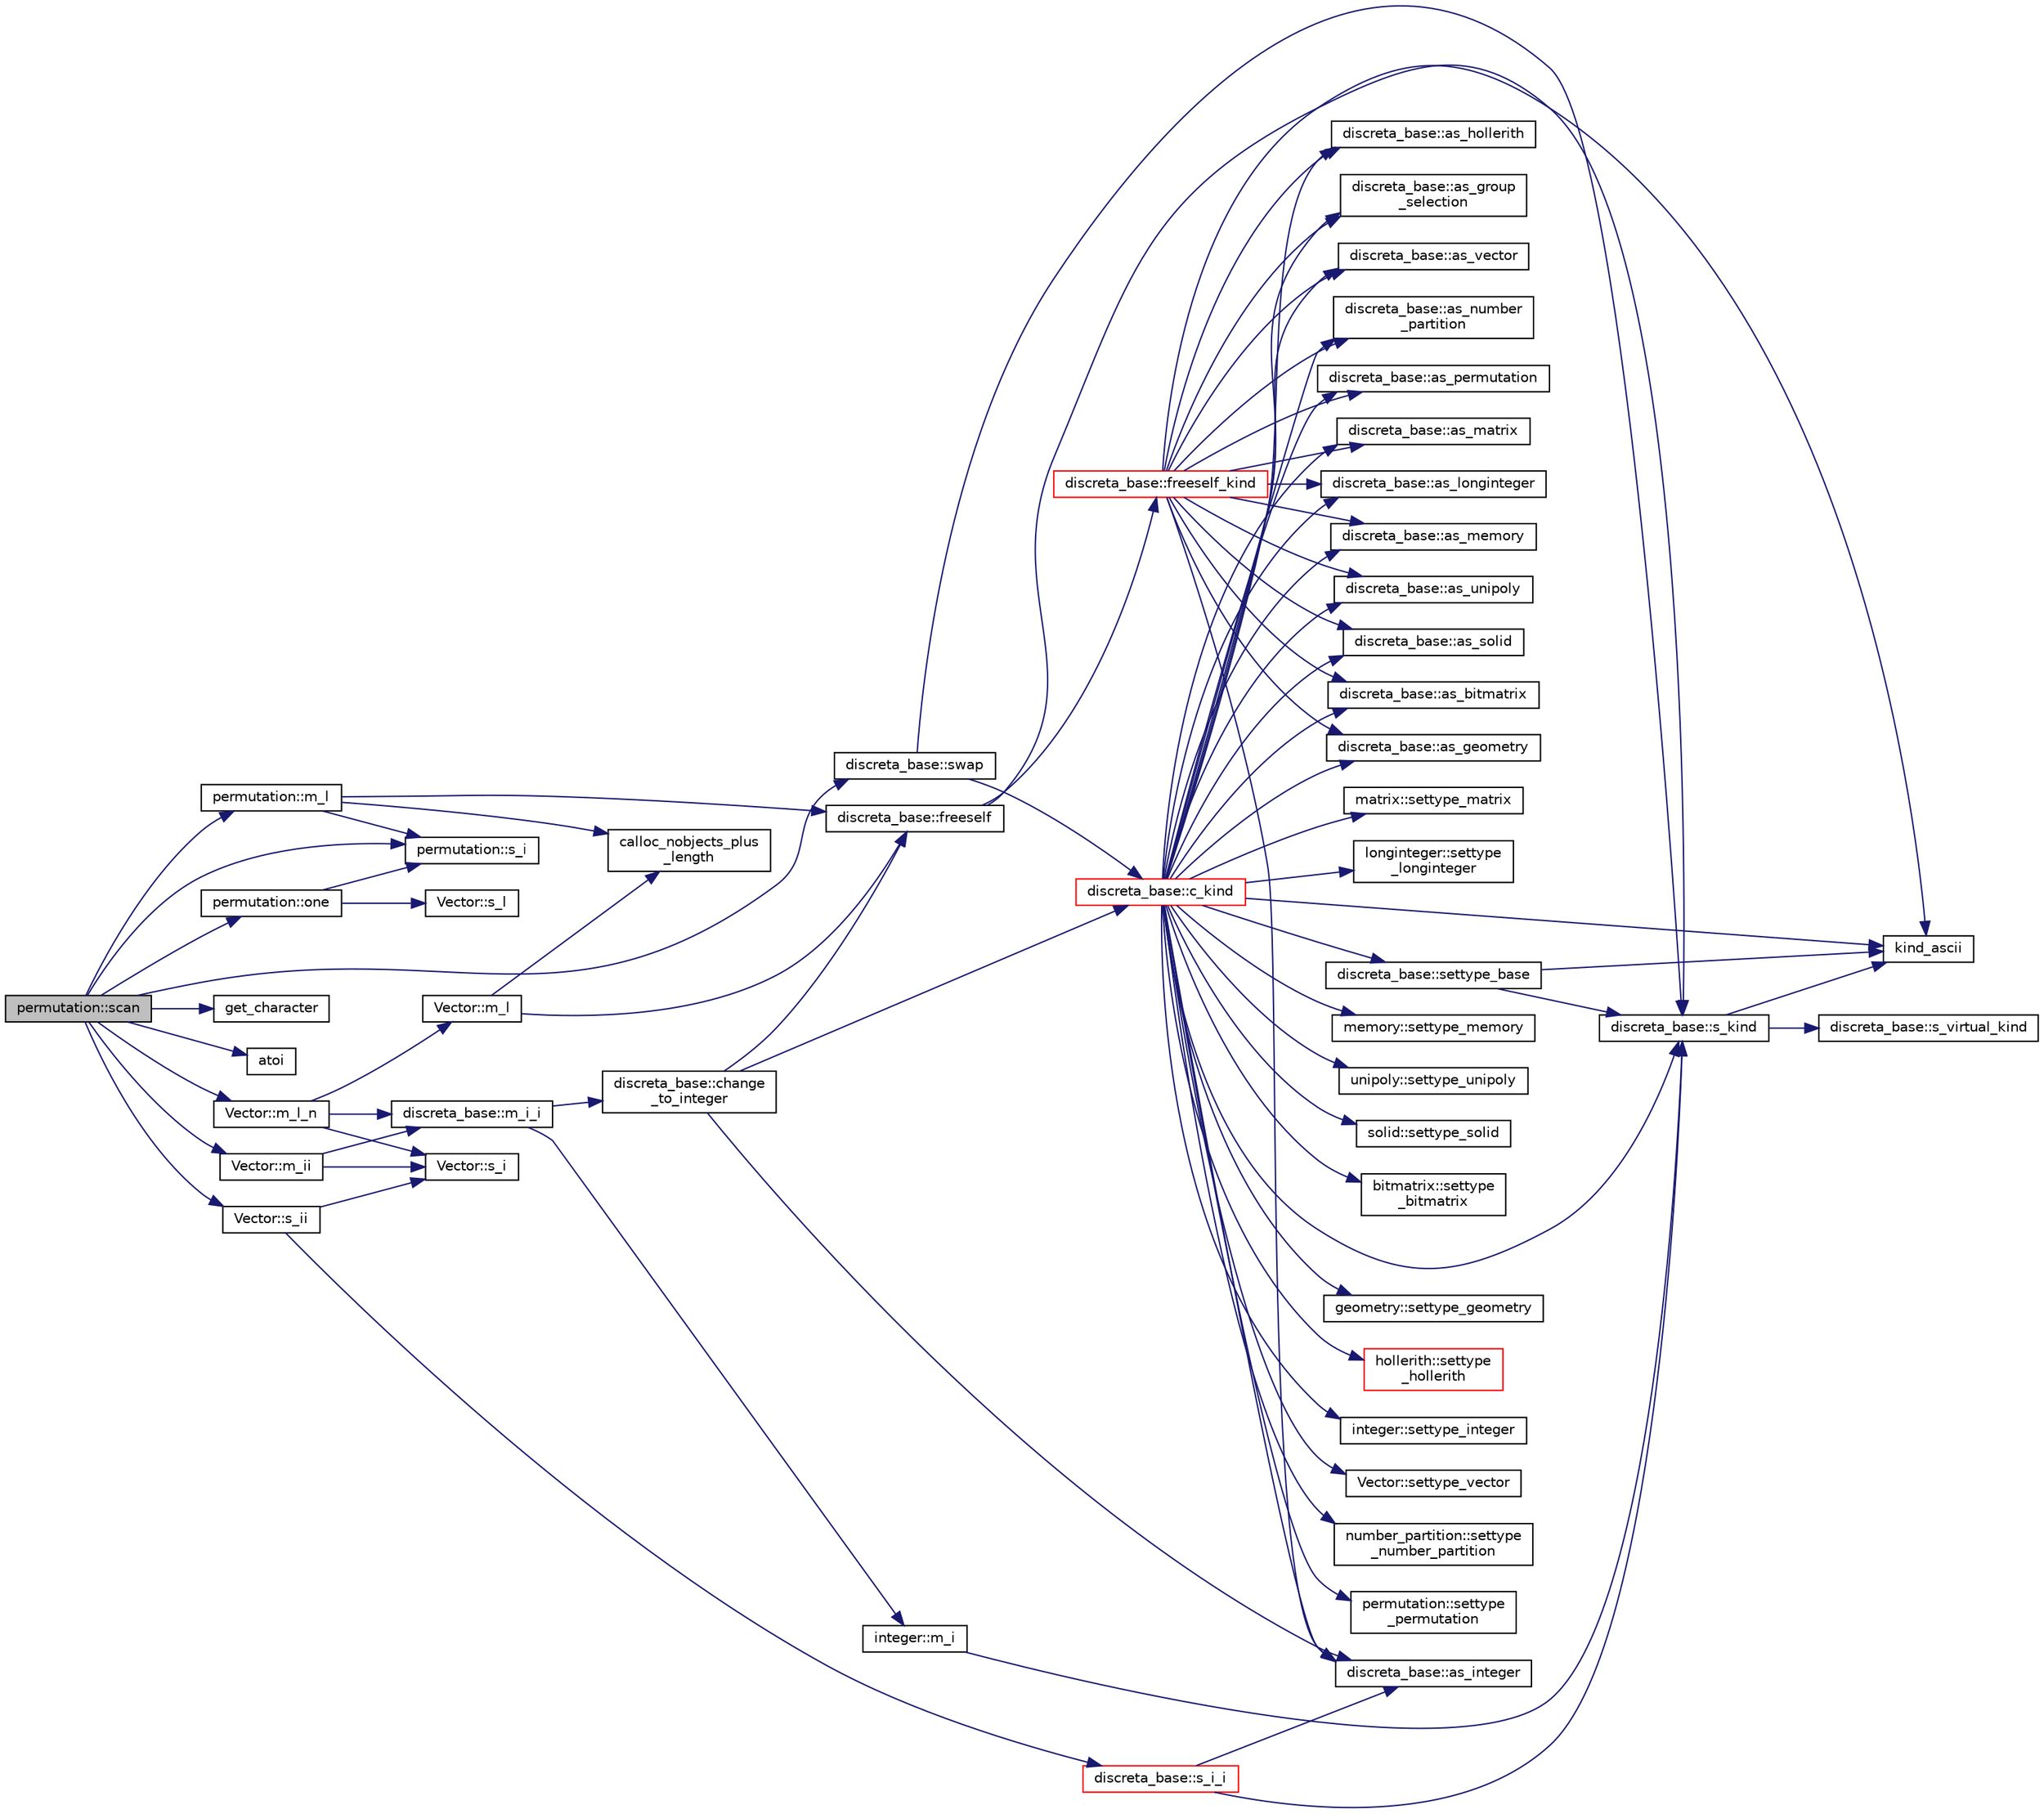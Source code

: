 digraph "permutation::scan"
{
  edge [fontname="Helvetica",fontsize="10",labelfontname="Helvetica",labelfontsize="10"];
  node [fontname="Helvetica",fontsize="10",shape=record];
  rankdir="LR";
  Node2159 [label="permutation::scan",height=0.2,width=0.4,color="black", fillcolor="grey75", style="filled", fontcolor="black"];
  Node2159 -> Node2160 [color="midnightblue",fontsize="10",style="solid",fontname="Helvetica"];
  Node2160 [label="permutation::m_l",height=0.2,width=0.4,color="black", fillcolor="white", style="filled",URL="$d0/d08/classpermutation.html#a9cf73421f89b2c24cf2d08f002752030"];
  Node2160 -> Node2161 [color="midnightblue",fontsize="10",style="solid",fontname="Helvetica"];
  Node2161 [label="discreta_base::freeself",height=0.2,width=0.4,color="black", fillcolor="white", style="filled",URL="$d7/d71/classdiscreta__base.html#a9a3c9501a562293b5667c11b9174d6e5"];
  Node2161 -> Node2162 [color="midnightblue",fontsize="10",style="solid",fontname="Helvetica"];
  Node2162 [label="discreta_base::freeself_kind",height=0.2,width=0.4,color="red", fillcolor="white", style="filled",URL="$d7/d71/classdiscreta__base.html#a63a23ada2165b3838fab719ed458cec8"];
  Node2162 -> Node2170 [color="midnightblue",fontsize="10",style="solid",fontname="Helvetica"];
  Node2170 [label="discreta_base::as_integer",height=0.2,width=0.4,color="black", fillcolor="white", style="filled",URL="$d7/d71/classdiscreta__base.html#a00d7691eaf874fd283d942692fe8dd26"];
  Node2162 -> Node2172 [color="midnightblue",fontsize="10",style="solid",fontname="Helvetica"];
  Node2172 [label="discreta_base::as_vector",height=0.2,width=0.4,color="black", fillcolor="white", style="filled",URL="$d7/d71/classdiscreta__base.html#a7bdd6cae39c380b128ee9e17e42cf020"];
  Node2162 -> Node2175 [color="midnightblue",fontsize="10",style="solid",fontname="Helvetica"];
  Node2175 [label="discreta_base::as_number\l_partition",height=0.2,width=0.4,color="black", fillcolor="white", style="filled",URL="$d7/d71/classdiscreta__base.html#a307aa09de0e925d46697707968ffab00"];
  Node2162 -> Node2177 [color="midnightblue",fontsize="10",style="solid",fontname="Helvetica"];
  Node2177 [label="discreta_base::as_permutation",height=0.2,width=0.4,color="black", fillcolor="white", style="filled",URL="$d7/d71/classdiscreta__base.html#aa4e72f36a82984239b12ae831e131098"];
  Node2162 -> Node2179 [color="midnightblue",fontsize="10",style="solid",fontname="Helvetica"];
  Node2179 [label="discreta_base::as_matrix",height=0.2,width=0.4,color="black", fillcolor="white", style="filled",URL="$d7/d71/classdiscreta__base.html#ae4d7f56d917a4707b838fbffde6467ff"];
  Node2162 -> Node2182 [color="midnightblue",fontsize="10",style="solid",fontname="Helvetica"];
  Node2182 [label="discreta_base::as_longinteger",height=0.2,width=0.4,color="black", fillcolor="white", style="filled",URL="$d7/d71/classdiscreta__base.html#a20a094639eb711b10c8694c51937f7cd"];
  Node2162 -> Node2185 [color="midnightblue",fontsize="10",style="solid",fontname="Helvetica"];
  Node2185 [label="discreta_base::as_memory",height=0.2,width=0.4,color="black", fillcolor="white", style="filled",URL="$d7/d71/classdiscreta__base.html#ad94b2d7dce0cd4fa22db57f6e79c4bd2"];
  Node2162 -> Node2187 [color="midnightblue",fontsize="10",style="solid",fontname="Helvetica"];
  Node2187 [label="discreta_base::as_unipoly",height=0.2,width=0.4,color="black", fillcolor="white", style="filled",URL="$d7/d71/classdiscreta__base.html#ad50d8027f039fe5c2478cddb243adc9d"];
  Node2162 -> Node2189 [color="midnightblue",fontsize="10",style="solid",fontname="Helvetica"];
  Node2189 [label="discreta_base::as_solid",height=0.2,width=0.4,color="black", fillcolor="white", style="filled",URL="$d7/d71/classdiscreta__base.html#a1fc5f2b85ec97ab0a69dd64903c970a5"];
  Node2162 -> Node2191 [color="midnightblue",fontsize="10",style="solid",fontname="Helvetica"];
  Node2191 [label="discreta_base::as_bitmatrix",height=0.2,width=0.4,color="black", fillcolor="white", style="filled",URL="$d7/d71/classdiscreta__base.html#a071ad54ea8ef6c9d1d15f532e5a76df6"];
  Node2162 -> Node2193 [color="midnightblue",fontsize="10",style="solid",fontname="Helvetica"];
  Node2193 [label="discreta_base::as_geometry",height=0.2,width=0.4,color="black", fillcolor="white", style="filled",URL="$d7/d71/classdiscreta__base.html#a38fc7b4cdd830703e9d87354b79bc5c8"];
  Node2162 -> Node2195 [color="midnightblue",fontsize="10",style="solid",fontname="Helvetica"];
  Node2195 [label="discreta_base::as_hollerith",height=0.2,width=0.4,color="black", fillcolor="white", style="filled",URL="$d7/d71/classdiscreta__base.html#a3e66f82711f314710107e2f29e589690"];
  Node2162 -> Node2197 [color="midnightblue",fontsize="10",style="solid",fontname="Helvetica"];
  Node2197 [label="discreta_base::as_group\l_selection",height=0.2,width=0.4,color="black", fillcolor="white", style="filled",URL="$d7/d71/classdiscreta__base.html#aae1bac4883c567718bef9fb610abbdc8"];
  Node2162 -> Node2166 [color="midnightblue",fontsize="10",style="solid",fontname="Helvetica"];
  Node2166 [label="kind_ascii",height=0.2,width=0.4,color="black", fillcolor="white", style="filled",URL="$d9/d60/discreta_8h.html#ad0ce825a9f29bc6cec27e1b64cfe27bf"];
  Node2161 -> Node2164 [color="midnightblue",fontsize="10",style="solid",fontname="Helvetica"];
  Node2164 [label="discreta_base::s_kind",height=0.2,width=0.4,color="black", fillcolor="white", style="filled",URL="$d7/d71/classdiscreta__base.html#a8a830025c74adbbc3362418a7c2ba157"];
  Node2164 -> Node2165 [color="midnightblue",fontsize="10",style="solid",fontname="Helvetica"];
  Node2165 [label="discreta_base::s_virtual_kind",height=0.2,width=0.4,color="black", fillcolor="white", style="filled",URL="$d7/d71/classdiscreta__base.html#a52778a6d6943a468be083d0785d418fb"];
  Node2164 -> Node2166 [color="midnightblue",fontsize="10",style="solid",fontname="Helvetica"];
  Node2160 -> Node2209 [color="midnightblue",fontsize="10",style="solid",fontname="Helvetica"];
  Node2209 [label="calloc_nobjects_plus\l_length",height=0.2,width=0.4,color="black", fillcolor="white", style="filled",URL="$d9/d60/discreta_8h.html#a71599d54c8c17dfa065a363f5cdd0aa4"];
  Node2160 -> Node2210 [color="midnightblue",fontsize="10",style="solid",fontname="Helvetica"];
  Node2210 [label="permutation::s_i",height=0.2,width=0.4,color="black", fillcolor="white", style="filled",URL="$d0/d08/classpermutation.html#ab8c74af5111dbf8808da04214b918873"];
  Node2159 -> Node2211 [color="midnightblue",fontsize="10",style="solid",fontname="Helvetica"];
  Node2211 [label="Vector::m_l_n",height=0.2,width=0.4,color="black", fillcolor="white", style="filled",URL="$d5/db2/class_vector.html#a5c7c126e6266ecdc832c5ce5bc1cca2f"];
  Node2211 -> Node2212 [color="midnightblue",fontsize="10",style="solid",fontname="Helvetica"];
  Node2212 [label="Vector::m_l",height=0.2,width=0.4,color="black", fillcolor="white", style="filled",URL="$d5/db2/class_vector.html#a00f5520c2a6b4f5282a1a8bcf8ea74eb"];
  Node2212 -> Node2161 [color="midnightblue",fontsize="10",style="solid",fontname="Helvetica"];
  Node2212 -> Node2209 [color="midnightblue",fontsize="10",style="solid",fontname="Helvetica"];
  Node2211 -> Node2213 [color="midnightblue",fontsize="10",style="solid",fontname="Helvetica"];
  Node2213 [label="Vector::s_i",height=0.2,width=0.4,color="black", fillcolor="white", style="filled",URL="$d5/db2/class_vector.html#a1c4fe1752523df8119f70dd550244871"];
  Node2211 -> Node2214 [color="midnightblue",fontsize="10",style="solid",fontname="Helvetica"];
  Node2214 [label="discreta_base::m_i_i",height=0.2,width=0.4,color="black", fillcolor="white", style="filled",URL="$d7/d71/classdiscreta__base.html#aa231464a9d4bc233f66608021c9ad997"];
  Node2214 -> Node2215 [color="midnightblue",fontsize="10",style="solid",fontname="Helvetica"];
  Node2215 [label="discreta_base::change\l_to_integer",height=0.2,width=0.4,color="black", fillcolor="white", style="filled",URL="$d7/d71/classdiscreta__base.html#a58a5a5bd8f8e6f2dd7b4483b66dc7bb9"];
  Node2215 -> Node2161 [color="midnightblue",fontsize="10",style="solid",fontname="Helvetica"];
  Node2215 -> Node2216 [color="midnightblue",fontsize="10",style="solid",fontname="Helvetica"];
  Node2216 [label="discreta_base::c_kind",height=0.2,width=0.4,color="red", fillcolor="white", style="filled",URL="$d7/d71/classdiscreta__base.html#adc2ff61589c2d083688e7a43f333cb62"];
  Node2216 -> Node2217 [color="midnightblue",fontsize="10",style="solid",fontname="Helvetica"];
  Node2217 [label="discreta_base::settype_base",height=0.2,width=0.4,color="black", fillcolor="white", style="filled",URL="$d7/d71/classdiscreta__base.html#a4f42899a89447d1c3993ea07c38f8ad4"];
  Node2217 -> Node2164 [color="midnightblue",fontsize="10",style="solid",fontname="Helvetica"];
  Node2217 -> Node2166 [color="midnightblue",fontsize="10",style="solid",fontname="Helvetica"];
  Node2216 -> Node2170 [color="midnightblue",fontsize="10",style="solid",fontname="Helvetica"];
  Node2216 -> Node2218 [color="midnightblue",fontsize="10",style="solid",fontname="Helvetica"];
  Node2218 [label="integer::settype_integer",height=0.2,width=0.4,color="black", fillcolor="white", style="filled",URL="$d0/de5/classinteger.html#a6265c65ef311229acd513d748faba796"];
  Node2216 -> Node2172 [color="midnightblue",fontsize="10",style="solid",fontname="Helvetica"];
  Node2216 -> Node2219 [color="midnightblue",fontsize="10",style="solid",fontname="Helvetica"];
  Node2219 [label="Vector::settype_vector",height=0.2,width=0.4,color="black", fillcolor="white", style="filled",URL="$d5/db2/class_vector.html#a34e0d00b18c051f23904a8429fa6c8b4"];
  Node2216 -> Node2175 [color="midnightblue",fontsize="10",style="solid",fontname="Helvetica"];
  Node2216 -> Node2220 [color="midnightblue",fontsize="10",style="solid",fontname="Helvetica"];
  Node2220 [label="number_partition::settype\l_number_partition",height=0.2,width=0.4,color="black", fillcolor="white", style="filled",URL="$df/d50/classnumber__partition.html#a3aaec1b557758f643ffc8555bbc358be"];
  Node2216 -> Node2177 [color="midnightblue",fontsize="10",style="solid",fontname="Helvetica"];
  Node2216 -> Node2221 [color="midnightblue",fontsize="10",style="solid",fontname="Helvetica"];
  Node2221 [label="permutation::settype\l_permutation",height=0.2,width=0.4,color="black", fillcolor="white", style="filled",URL="$d0/d08/classpermutation.html#af1eea29f86195cede9562e444664c28c"];
  Node2216 -> Node2179 [color="midnightblue",fontsize="10",style="solid",fontname="Helvetica"];
  Node2216 -> Node2222 [color="midnightblue",fontsize="10",style="solid",fontname="Helvetica"];
  Node2222 [label="matrix::settype_matrix",height=0.2,width=0.4,color="black", fillcolor="white", style="filled",URL="$d1/d8d/classmatrix.html#a1780283a64a789e4084d792683d276bb"];
  Node2216 -> Node2182 [color="midnightblue",fontsize="10",style="solid",fontname="Helvetica"];
  Node2216 -> Node2223 [color="midnightblue",fontsize="10",style="solid",fontname="Helvetica"];
  Node2223 [label="longinteger::settype\l_longinteger",height=0.2,width=0.4,color="black", fillcolor="white", style="filled",URL="$d3/d71/classlonginteger.html#ae5f811ece8df31b9ff114368a18e1dc5"];
  Node2216 -> Node2185 [color="midnightblue",fontsize="10",style="solid",fontname="Helvetica"];
  Node2216 -> Node2224 [color="midnightblue",fontsize="10",style="solid",fontname="Helvetica"];
  Node2224 [label="memory::settype_memory",height=0.2,width=0.4,color="black", fillcolor="white", style="filled",URL="$d8/d99/classmemory.html#a33aae277f9b8fe36b02e9d5da895451b"];
  Node2216 -> Node2187 [color="midnightblue",fontsize="10",style="solid",fontname="Helvetica"];
  Node2216 -> Node2225 [color="midnightblue",fontsize="10",style="solid",fontname="Helvetica"];
  Node2225 [label="unipoly::settype_unipoly",height=0.2,width=0.4,color="black", fillcolor="white", style="filled",URL="$d1/d89/classunipoly.html#a8db854fcc85c5e1150b1f1b1c005c95b"];
  Node2216 -> Node2189 [color="midnightblue",fontsize="10",style="solid",fontname="Helvetica"];
  Node2216 -> Node2226 [color="midnightblue",fontsize="10",style="solid",fontname="Helvetica"];
  Node2226 [label="solid::settype_solid",height=0.2,width=0.4,color="black", fillcolor="white", style="filled",URL="$d8/def/classsolid.html#a775bd4821f75a8aee4ea3d4335ff90e0"];
  Node2216 -> Node2191 [color="midnightblue",fontsize="10",style="solid",fontname="Helvetica"];
  Node2216 -> Node2227 [color="midnightblue",fontsize="10",style="solid",fontname="Helvetica"];
  Node2227 [label="bitmatrix::settype\l_bitmatrix",height=0.2,width=0.4,color="black", fillcolor="white", style="filled",URL="$de/dc8/classbitmatrix.html#acb571d947f9526665ebbdc0ce3e2a973"];
  Node2216 -> Node2193 [color="midnightblue",fontsize="10",style="solid",fontname="Helvetica"];
  Node2216 -> Node2228 [color="midnightblue",fontsize="10",style="solid",fontname="Helvetica"];
  Node2228 [label="geometry::settype_geometry",height=0.2,width=0.4,color="black", fillcolor="white", style="filled",URL="$da/d44/classgeometry.html#ab4a336baba6a3f56f5ffa053a5be5ba7"];
  Node2216 -> Node2195 [color="midnightblue",fontsize="10",style="solid",fontname="Helvetica"];
  Node2216 -> Node2229 [color="midnightblue",fontsize="10",style="solid",fontname="Helvetica"];
  Node2229 [label="hollerith::settype\l_hollerith",height=0.2,width=0.4,color="red", fillcolor="white", style="filled",URL="$d8/d99/classhollerith.html#a23bbd4acfc88a0e90f1245f243f51f76"];
  Node2216 -> Node2197 [color="midnightblue",fontsize="10",style="solid",fontname="Helvetica"];
  Node2216 -> Node2166 [color="midnightblue",fontsize="10",style="solid",fontname="Helvetica"];
  Node2216 -> Node2164 [color="midnightblue",fontsize="10",style="solid",fontname="Helvetica"];
  Node2215 -> Node2170 [color="midnightblue",fontsize="10",style="solid",fontname="Helvetica"];
  Node2214 -> Node2238 [color="midnightblue",fontsize="10",style="solid",fontname="Helvetica"];
  Node2238 [label="integer::m_i",height=0.2,width=0.4,color="black", fillcolor="white", style="filled",URL="$d0/de5/classinteger.html#a869091f0a0f35f5354c8c4a70250e8a9"];
  Node2238 -> Node2164 [color="midnightblue",fontsize="10",style="solid",fontname="Helvetica"];
  Node2159 -> Node2239 [color="midnightblue",fontsize="10",style="solid",fontname="Helvetica"];
  Node2239 [label="permutation::one",height=0.2,width=0.4,color="black", fillcolor="white", style="filled",URL="$d0/d08/classpermutation.html#a358377181aea843bd774f0dfb3822b7f"];
  Node2239 -> Node2240 [color="midnightblue",fontsize="10",style="solid",fontname="Helvetica"];
  Node2240 [label="Vector::s_l",height=0.2,width=0.4,color="black", fillcolor="white", style="filled",URL="$d5/db2/class_vector.html#ad2dc082288f858d22a528832289e0704"];
  Node2239 -> Node2210 [color="midnightblue",fontsize="10",style="solid",fontname="Helvetica"];
  Node2159 -> Node2241 [color="midnightblue",fontsize="10",style="solid",fontname="Helvetica"];
  Node2241 [label="get_character",height=0.2,width=0.4,color="black", fillcolor="white", style="filled",URL="$d5/db4/io__and__os_8h.html#afa11b8d23080c55bbcf00b4ac4fc6045"];
  Node2159 -> Node2242 [color="midnightblue",fontsize="10",style="solid",fontname="Helvetica"];
  Node2242 [label="atoi",height=0.2,width=0.4,color="black", fillcolor="white", style="filled",URL="$d9/d60/discreta_8h.html#ad0ac71cbcb495289e474437d6b7d7fac"];
  Node2159 -> Node2243 [color="midnightblue",fontsize="10",style="solid",fontname="Helvetica"];
  Node2243 [label="Vector::m_ii",height=0.2,width=0.4,color="black", fillcolor="white", style="filled",URL="$d5/db2/class_vector.html#aa6a97eabb43f192a47947f4f6acbb04d"];
  Node2243 -> Node2213 [color="midnightblue",fontsize="10",style="solid",fontname="Helvetica"];
  Node2243 -> Node2214 [color="midnightblue",fontsize="10",style="solid",fontname="Helvetica"];
  Node2159 -> Node2210 [color="midnightblue",fontsize="10",style="solid",fontname="Helvetica"];
  Node2159 -> Node2244 [color="midnightblue",fontsize="10",style="solid",fontname="Helvetica"];
  Node2244 [label="discreta_base::swap",height=0.2,width=0.4,color="black", fillcolor="white", style="filled",URL="$d7/d71/classdiscreta__base.html#a2e8acbb9d3476675dac5b6a583b0293e"];
  Node2244 -> Node2164 [color="midnightblue",fontsize="10",style="solid",fontname="Helvetica"];
  Node2244 -> Node2216 [color="midnightblue",fontsize="10",style="solid",fontname="Helvetica"];
  Node2159 -> Node2245 [color="midnightblue",fontsize="10",style="solid",fontname="Helvetica"];
  Node2245 [label="Vector::s_ii",height=0.2,width=0.4,color="black", fillcolor="white", style="filled",URL="$d5/db2/class_vector.html#a75d4942cc7b9794717b4846c10520db8"];
  Node2245 -> Node2213 [color="midnightblue",fontsize="10",style="solid",fontname="Helvetica"];
  Node2245 -> Node2246 [color="midnightblue",fontsize="10",style="solid",fontname="Helvetica"];
  Node2246 [label="discreta_base::s_i_i",height=0.2,width=0.4,color="red", fillcolor="white", style="filled",URL="$d7/d71/classdiscreta__base.html#aadb92c01fbe69b3034b0214b33fbc735"];
  Node2246 -> Node2164 [color="midnightblue",fontsize="10",style="solid",fontname="Helvetica"];
  Node2246 -> Node2170 [color="midnightblue",fontsize="10",style="solid",fontname="Helvetica"];
}
